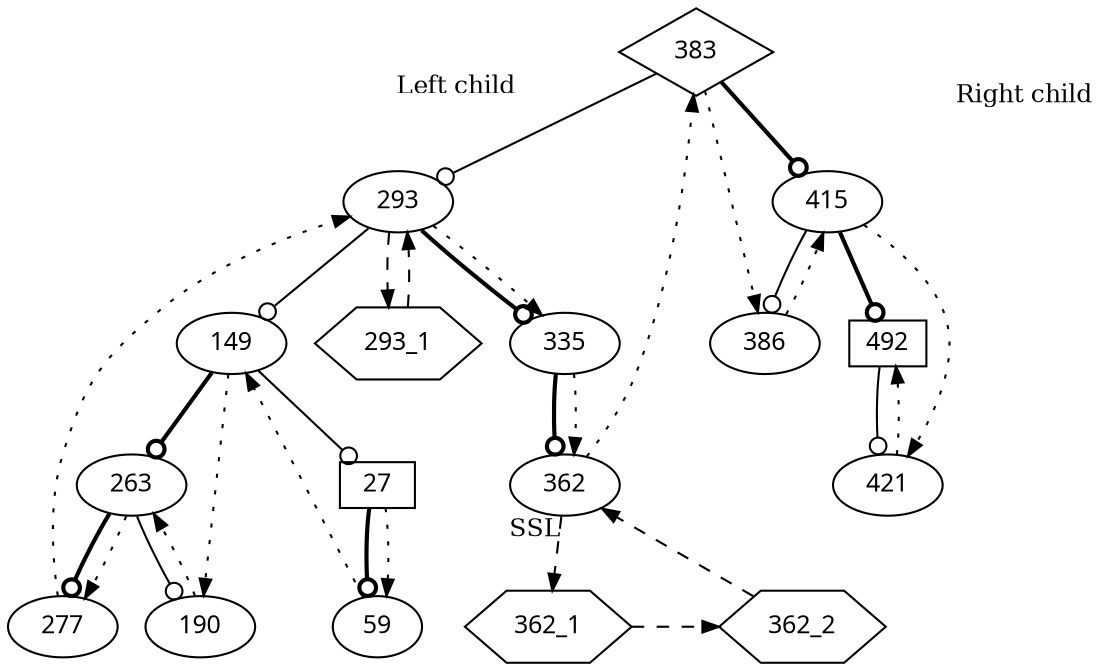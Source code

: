 //
// figs/gsavl.dot
//

digraph gsavl_15
{
	nodesep=.2;
	node[fontname=TYPEWRITER,fontsize=12,width=0.5,height=0.3];
	edge[fontsize=12,arrowhead=odot];

	// Level 0
	n383[label="383",shape=diamond];

	// Level 1
	n293[label="293"];
	n415[label="415"];

	// Level 2
	n149[label="149"];
	n335[label="335"];
	n386[label="386"];
	n492[label="492",shape=box];

	// Level 3
	n27 [label="27",shape=box];
	n263[label="263"];
	n362[label="362"];
	n421[label="421"];

	// Level 4
	n59 [label="59"];
	n190[label="190"];
	n277[label="277"];

	// Secondaries
	n293_1[label="293_1",shape=hexagon];
	subgraph n362_ssl
	{
		rank=same;
		n362_1[label="362_1",shape=hexagon];
		n362_2[label="362_2",shape=hexagon];
	}

	// AVL
	n383 -> n293[taillabel="Left child                  "];
	n383 -> n415[style=bold,taillabel="                              Right child"];

	n293 -> n149;
	n293 -> n335[style=bold];

	n149 -> n27;
	n149 -> n263[style=bold];

	n27  -> n59[style=bold];

	n263 -> n190;
	n263 -> n277[style=bold];

	n335 -> n362[style=bold];

	n415 -> n386;
	n415 -> n492[style=bold];

	n492 -> n421;

	// SSL
	subgraph ssl
	{
		edge[style=dashed,arrowhead=normal,arrowsize=0.8];
		n293   -> n293_1 -> n293;
		n362   -> n362_1[taillabel="            SSL"];
		n362_1 -> n362_2[minlen=3];
		n362_2 -> n362;
	}

	// Order
	n27  -> n59  -> n149 -> n190 -> n263 -> n277 -> n293 -> n335 ->
		n362 -> n383 -> n386 -> n415 -> n421 -> n492
		[style=dotted,arrowhead=normal,arrowsize=0.8];
}

//// Test
//digraph gsavl_10
//{
//	// Level 0
//	n383[label="383",shape=diamond];
//
//	// Level 1
//	n293[label="293"];
//	n415[label="415"];
//
//	// Level 2
//	n277[label="277"];
//	n335[label="335"];
//	n386[label="386"];
//	n492[label="492",shape=box];
//
//	// Level 3
//	n149[label="149",shape=box];
//	n421[label="421"];
//
//	// AVL
//	n383 -> n293;
//	n383 -> n415[style=bold];
//
//	n293 -> n277;
//	n293 -> n335[style=bold];
//
//	n277 -> n149;
//
//	n415 -> n386;
//	n415 -> n492[style=bold];
//
//	n492 -> n421;
//
//	// Order
//	n149 -> n277 -> n293 -> n335 -> n383 -> n386 -> n415 -> n421 ->
//		n492[style=dotted];
//}

// End of figs/gsavl.dot
